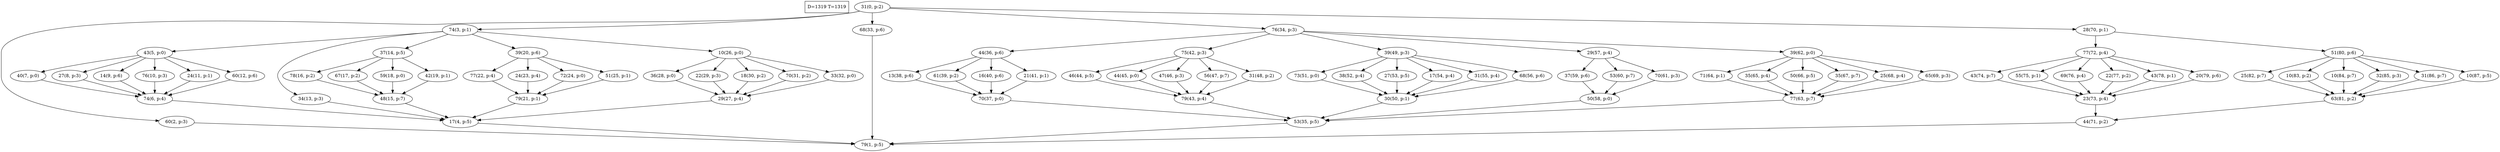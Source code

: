 digraph Task {
i [shape=box, label="D=1319 T=1319"]; 
0 [label="31(0, p:2)"];
1 [label="79(1, p:5)"];
2 [label="60(2, p:3)"];
3 [label="74(3, p:1)"];
4 [label="17(4, p:5)"];
5 [label="43(5, p:0)"];
6 [label="74(6, p:4)"];
7 [label="40(7, p:0)"];
8 [label="27(8, p:3)"];
9 [label="14(9, p:6)"];
10 [label="76(10, p:3)"];
11 [label="24(11, p:1)"];
12 [label="60(12, p:6)"];
13 [label="34(13, p:3)"];
14 [label="37(14, p:5)"];
15 [label="48(15, p:7)"];
16 [label="78(16, p:2)"];
17 [label="67(17, p:2)"];
18 [label="59(18, p:0)"];
19 [label="42(19, p:1)"];
20 [label="39(20, p:6)"];
21 [label="79(21, p:1)"];
22 [label="77(22, p:4)"];
23 [label="24(23, p:4)"];
24 [label="72(24, p:0)"];
25 [label="51(25, p:1)"];
26 [label="10(26, p:0)"];
27 [label="29(27, p:4)"];
28 [label="36(28, p:0)"];
29 [label="22(29, p:3)"];
30 [label="18(30, p:2)"];
31 [label="70(31, p:2)"];
32 [label="33(32, p:0)"];
33 [label="68(33, p:6)"];
34 [label="76(34, p:3)"];
35 [label="53(35, p:5)"];
36 [label="44(36, p:6)"];
37 [label="70(37, p:0)"];
38 [label="13(38, p:6)"];
39 [label="61(39, p:2)"];
40 [label="16(40, p:6)"];
41 [label="21(41, p:1)"];
42 [label="75(42, p:3)"];
43 [label="79(43, p:4)"];
44 [label="46(44, p:5)"];
45 [label="44(45, p:0)"];
46 [label="47(46, p:3)"];
47 [label="56(47, p:7)"];
48 [label="31(48, p:2)"];
49 [label="39(49, p:3)"];
50 [label="30(50, p:1)"];
51 [label="73(51, p:0)"];
52 [label="38(52, p:4)"];
53 [label="27(53, p:5)"];
54 [label="17(54, p:4)"];
55 [label="31(55, p:4)"];
56 [label="68(56, p:6)"];
57 [label="29(57, p:4)"];
58 [label="50(58, p:0)"];
59 [label="37(59, p:6)"];
60 [label="53(60, p:7)"];
61 [label="70(61, p:3)"];
62 [label="39(62, p:0)"];
63 [label="77(63, p:7)"];
64 [label="71(64, p:1)"];
65 [label="35(65, p:4)"];
66 [label="50(66, p:5)"];
67 [label="35(67, p:7)"];
68 [label="25(68, p:4)"];
69 [label="65(69, p:3)"];
70 [label="28(70, p:1)"];
71 [label="44(71, p:2)"];
72 [label="77(72, p:4)"];
73 [label="23(73, p:4)"];
74 [label="43(74, p:7)"];
75 [label="55(75, p:1)"];
76 [label="69(76, p:4)"];
77 [label="22(77, p:2)"];
78 [label="43(78, p:1)"];
79 [label="20(79, p:6)"];
80 [label="51(80, p:6)"];
81 [label="63(81, p:2)"];
82 [label="25(82, p:7)"];
83 [label="10(83, p:2)"];
84 [label="10(84, p:7)"];
85 [label="32(85, p:3)"];
86 [label="31(86, p:7)"];
87 [label="10(87, p:5)"];
0 -> 2;
0 -> 3;
0 -> 33;
0 -> 34;
0 -> 70;
2 -> 1;
3 -> 5;
3 -> 13;
3 -> 14;
3 -> 20;
3 -> 26;
4 -> 1;
5 -> 7;
5 -> 8;
5 -> 9;
5 -> 10;
5 -> 11;
5 -> 12;
6 -> 4;
7 -> 6;
8 -> 6;
9 -> 6;
10 -> 6;
11 -> 6;
12 -> 6;
13 -> 4;
14 -> 16;
14 -> 17;
14 -> 18;
14 -> 19;
15 -> 4;
16 -> 15;
17 -> 15;
18 -> 15;
19 -> 15;
20 -> 22;
20 -> 23;
20 -> 24;
20 -> 25;
21 -> 4;
22 -> 21;
23 -> 21;
24 -> 21;
25 -> 21;
26 -> 28;
26 -> 29;
26 -> 30;
26 -> 31;
26 -> 32;
27 -> 4;
28 -> 27;
29 -> 27;
30 -> 27;
31 -> 27;
32 -> 27;
33 -> 1;
34 -> 36;
34 -> 42;
34 -> 49;
34 -> 57;
34 -> 62;
35 -> 1;
36 -> 38;
36 -> 39;
36 -> 40;
36 -> 41;
37 -> 35;
38 -> 37;
39 -> 37;
40 -> 37;
41 -> 37;
42 -> 44;
42 -> 45;
42 -> 46;
42 -> 47;
42 -> 48;
43 -> 35;
44 -> 43;
45 -> 43;
46 -> 43;
47 -> 43;
48 -> 43;
49 -> 51;
49 -> 52;
49 -> 53;
49 -> 54;
49 -> 55;
49 -> 56;
50 -> 35;
51 -> 50;
52 -> 50;
53 -> 50;
54 -> 50;
55 -> 50;
56 -> 50;
57 -> 59;
57 -> 60;
57 -> 61;
58 -> 35;
59 -> 58;
60 -> 58;
61 -> 58;
62 -> 64;
62 -> 65;
62 -> 66;
62 -> 67;
62 -> 68;
62 -> 69;
63 -> 35;
64 -> 63;
65 -> 63;
66 -> 63;
67 -> 63;
68 -> 63;
69 -> 63;
70 -> 72;
70 -> 80;
71 -> 1;
72 -> 74;
72 -> 75;
72 -> 76;
72 -> 77;
72 -> 78;
72 -> 79;
73 -> 71;
74 -> 73;
75 -> 73;
76 -> 73;
77 -> 73;
78 -> 73;
79 -> 73;
80 -> 82;
80 -> 83;
80 -> 84;
80 -> 85;
80 -> 86;
80 -> 87;
81 -> 71;
82 -> 81;
83 -> 81;
84 -> 81;
85 -> 81;
86 -> 81;
87 -> 81;
}